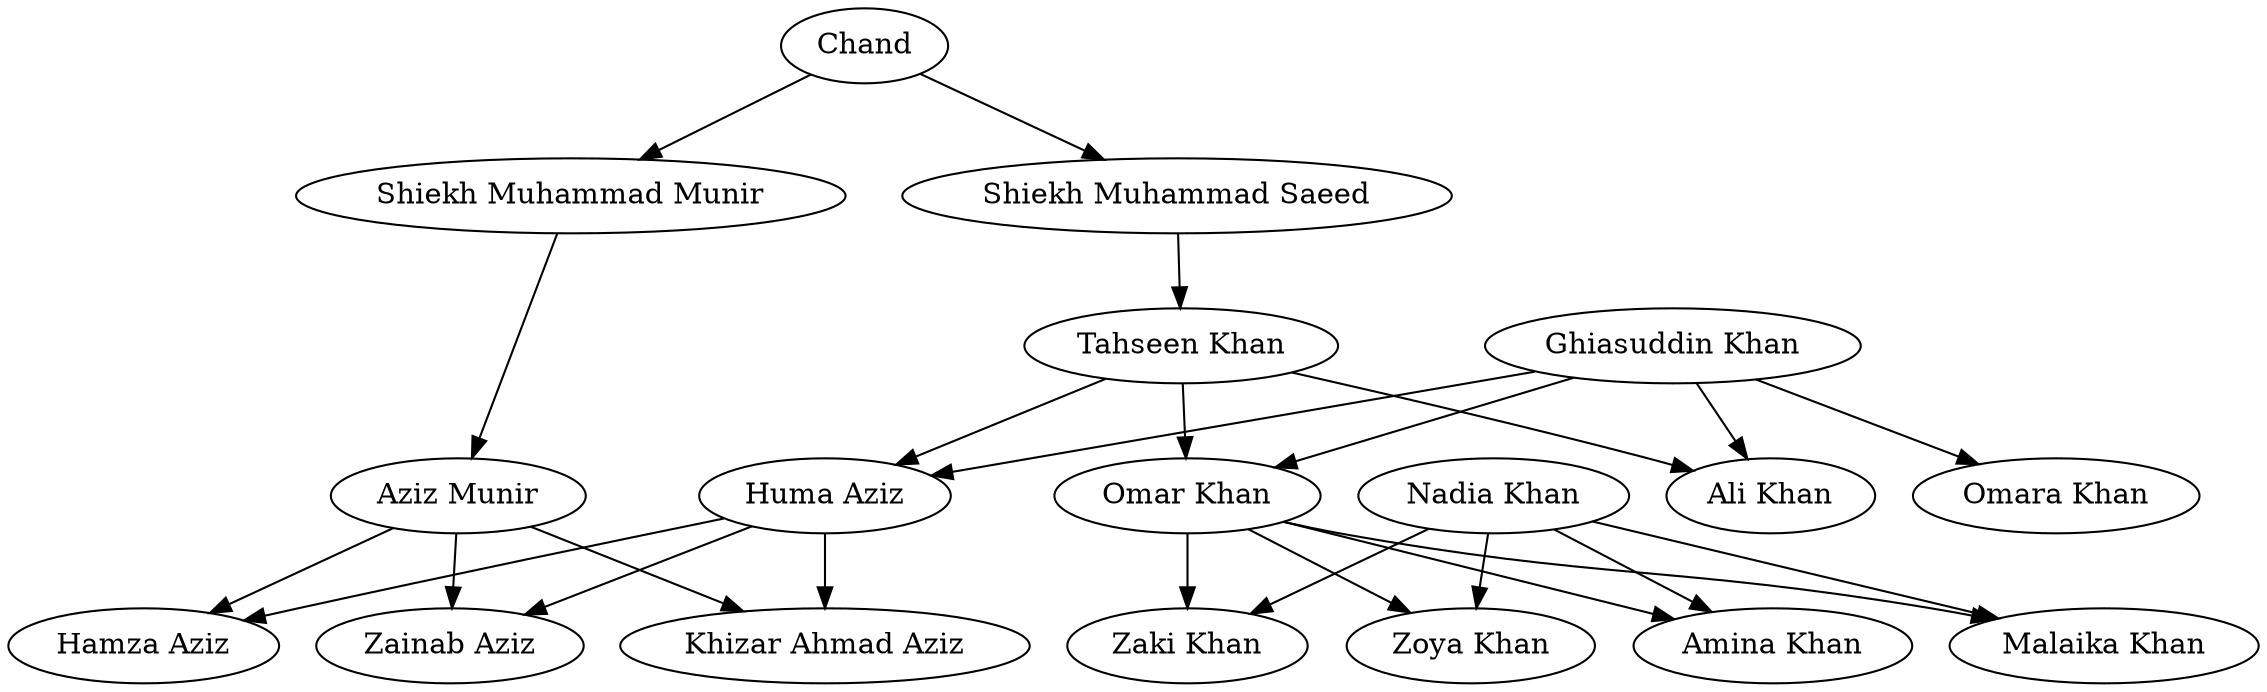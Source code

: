 digraph {
	A [label="Hamza Aziz"]
	B [label="Aziz Munir"]
	C [label="Zainab Aziz"]
	D [label="Khizar Ahmad Aziz"]
	E [label="Huma Aziz"]
	F [label="Ghiasuddin Khan"]
	G [label="Omar Khan"]
	H [label="Ali Khan"]
	I [label="Omara Khan"]
	J [label="Shiekh Muhammad Munir"]
	K [label="Tahseen Khan"]
	L [label="Zoya Khan"]
	M [label="Amina Khan"]
	N [label="Malaika Khan"]
	O [label="Zaki Khan"]
	P [label="Nadia Khan"]
	Q [label="Shiekh Muhammad Saeed"]
	R [label=Chand]
	B -> A
	B -> C
	B -> D
	E -> A
	E -> C
	E -> D
	F -> E
	F -> G
	F -> H
	F -> I
	J -> B
	K -> E
	K -> G
	K -> H
	G -> L
	G -> M
	G -> N
	G -> O
	P -> L
	P -> M
	P -> N
	P -> O
	Q -> K
	R -> J
	R -> Q
}
